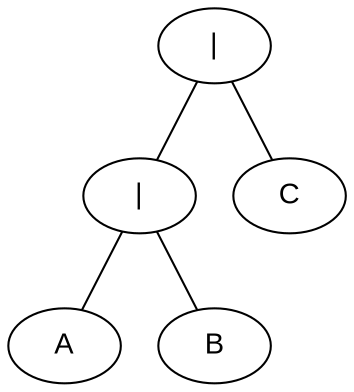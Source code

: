 graph logic {
node [ fontname = "Arial" ]
node1 [ label = " | " ]
node1 -- node2
node1 -- node5
node2 [ label = " | " ]
node2 -- node3
node2 -- node4
node3 [ label = " A " ]
node4 [ label = " B " ]
node5 [ label = " C " ]
}
